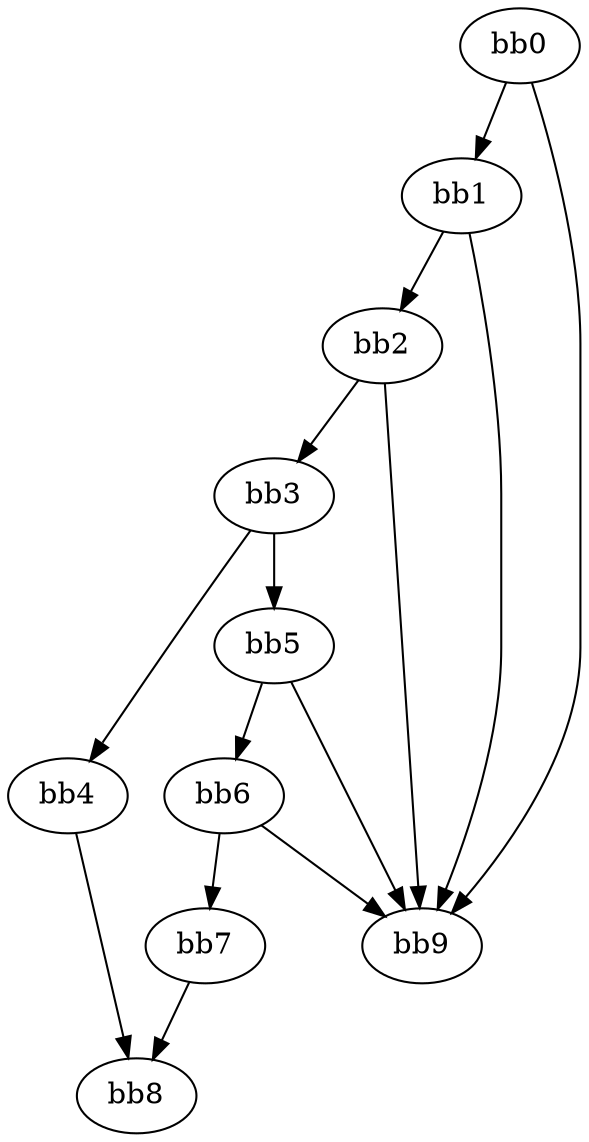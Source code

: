 digraph {
    0 [ label = "bb0\l" ]
    1 [ label = "bb1\l" ]
    2 [ label = "bb2\l" ]
    3 [ label = "bb3\l" ]
    4 [ label = "bb4\l" ]
    5 [ label = "bb5\l" ]
    6 [ label = "bb6\l" ]
    7 [ label = "bb7\l" ]
    8 [ label = "bb8\l" ]
    9 [ label = "bb9\l" ]
    0 -> 1 [ ]
    0 -> 9 [ ]
    1 -> 2 [ ]
    1 -> 9 [ ]
    2 -> 3 [ ]
    2 -> 9 [ ]
    3 -> 4 [ ]
    3 -> 5 [ ]
    4 -> 8 [ ]
    5 -> 6 [ ]
    5 -> 9 [ ]
    6 -> 7 [ ]
    6 -> 9 [ ]
    7 -> 8 [ ]
}

